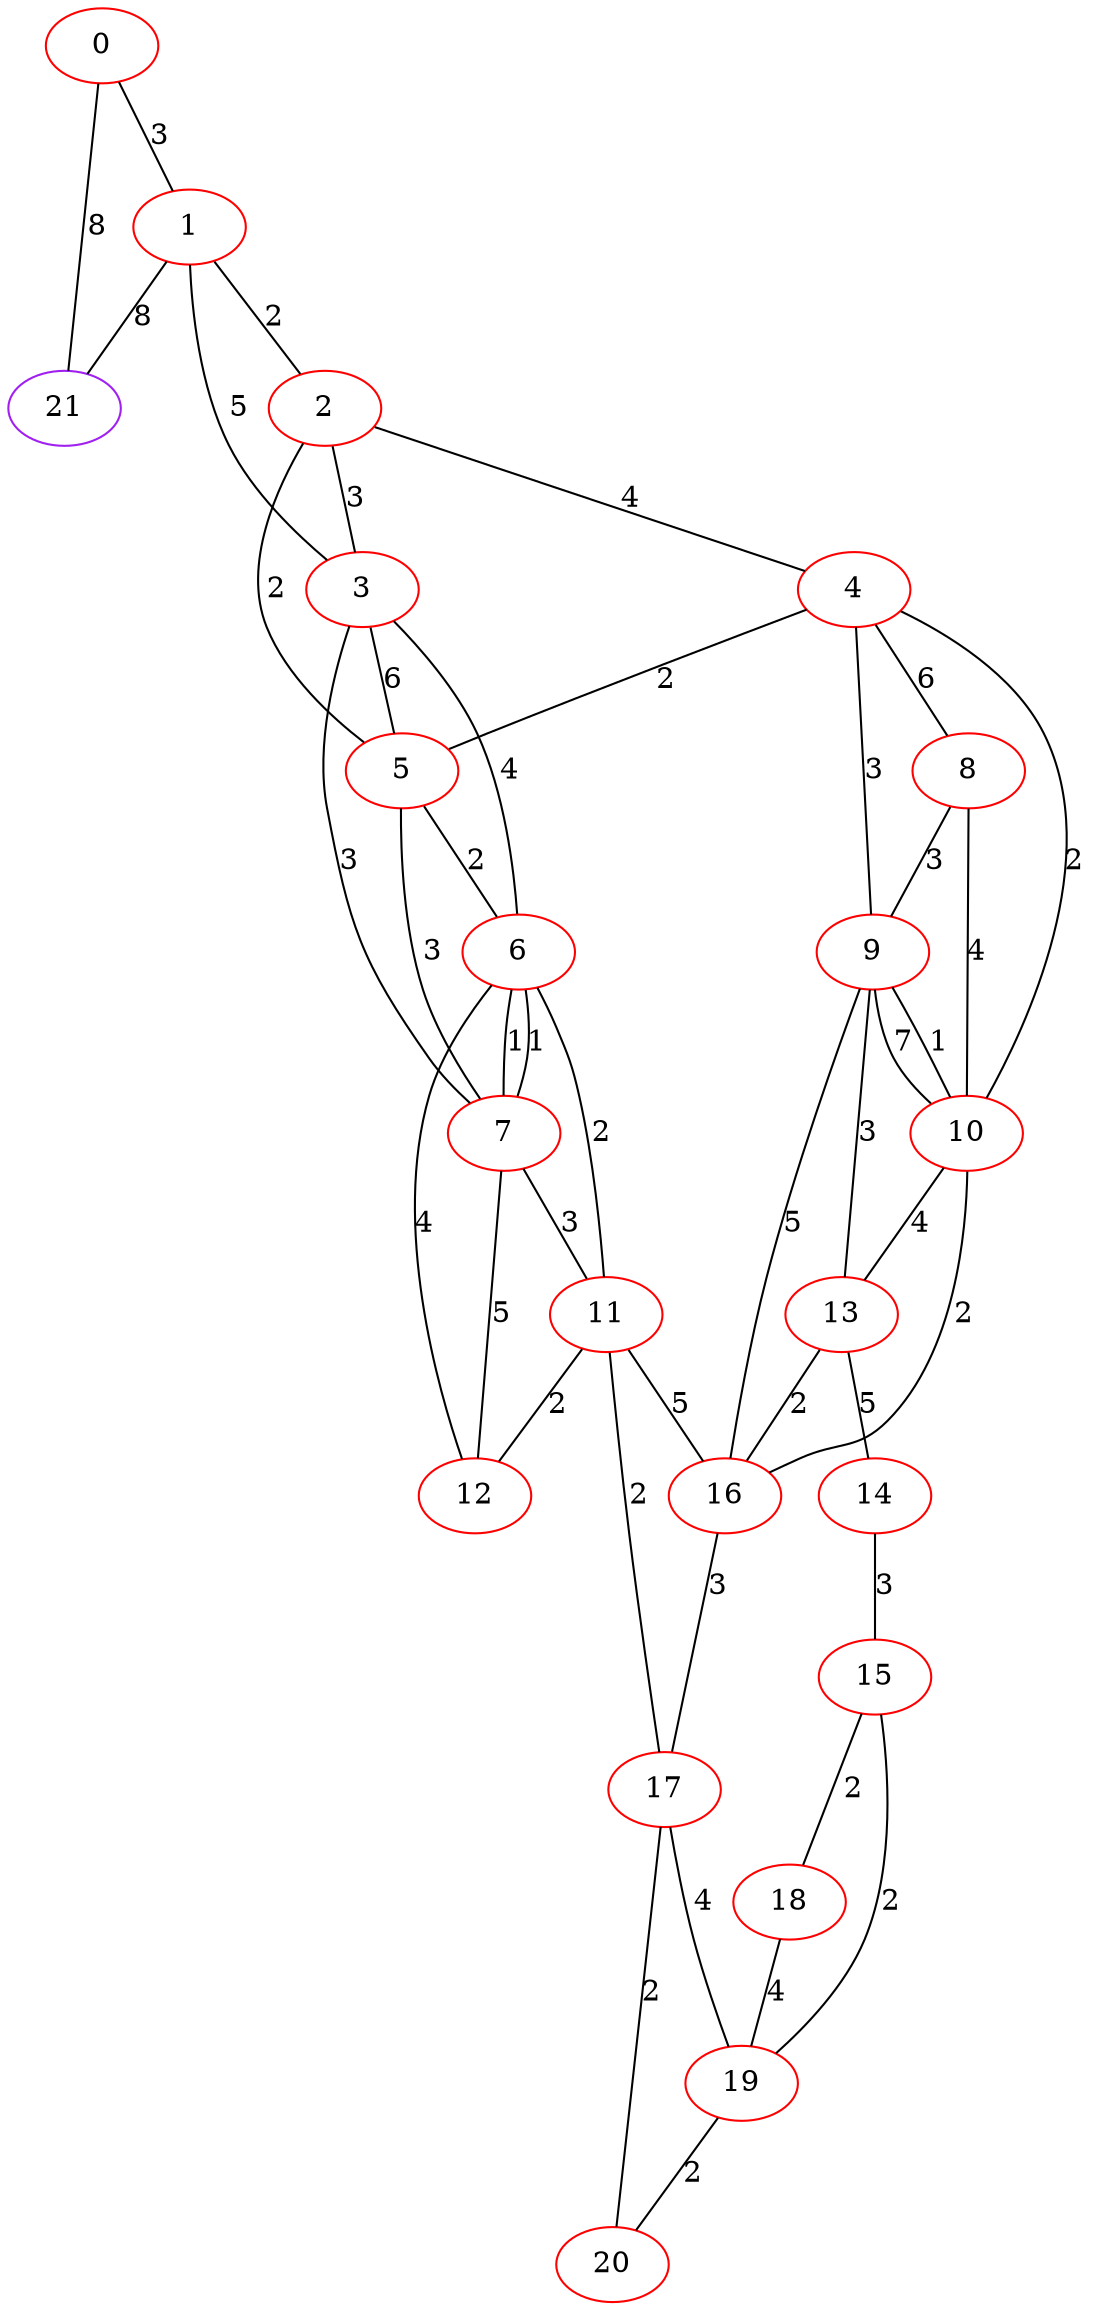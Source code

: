 graph "" {
0 [color=red, weight=1];
1 [color=red, weight=1];
2 [color=red, weight=1];
3 [color=red, weight=1];
4 [color=red, weight=1];
5 [color=red, weight=1];
6 [color=red, weight=1];
7 [color=red, weight=1];
8 [color=red, weight=1];
9 [color=red, weight=1];
10 [color=red, weight=1];
11 [color=red, weight=1];
12 [color=red, weight=1];
13 [color=red, weight=1];
14 [color=red, weight=1];
15 [color=red, weight=1];
16 [color=red, weight=1];
17 [color=red, weight=1];
18 [color=red, weight=1];
19 [color=red, weight=1];
20 [color=red, weight=1];
21 [color=purple, weight=4];
0 -- 1  [key=0, label=3];
0 -- 21  [key=0, label=8];
1 -- 2  [key=0, label=2];
1 -- 3  [key=0, label=5];
1 -- 21  [key=0, label=8];
2 -- 3  [key=0, label=3];
2 -- 4  [key=0, label=4];
2 -- 5  [key=0, label=2];
3 -- 5  [key=0, label=6];
3 -- 6  [key=0, label=4];
3 -- 7  [key=0, label=3];
4 -- 8  [key=0, label=6];
4 -- 9  [key=0, label=3];
4 -- 10  [key=0, label=2];
4 -- 5  [key=0, label=2];
5 -- 6  [key=0, label=2];
5 -- 7  [key=0, label=3];
6 -- 11  [key=0, label=2];
6 -- 12  [key=0, label=4];
6 -- 7  [key=0, label=1];
6 -- 7  [key=1, label=1];
7 -- 11  [key=0, label=3];
7 -- 12  [key=0, label=5];
8 -- 9  [key=0, label=3];
8 -- 10  [key=0, label=4];
9 -- 16  [key=0, label=5];
9 -- 10  [key=0, label=7];
9 -- 10  [key=1, label=1];
9 -- 13  [key=0, label=3];
10 -- 16  [key=0, label=2];
10 -- 13  [key=0, label=4];
11 -- 16  [key=0, label=5];
11 -- 17  [key=0, label=2];
11 -- 12  [key=0, label=2];
13 -- 16  [key=0, label=2];
13 -- 14  [key=0, label=5];
14 -- 15  [key=0, label=3];
15 -- 18  [key=0, label=2];
15 -- 19  [key=0, label=2];
16 -- 17  [key=0, label=3];
17 -- 19  [key=0, label=4];
17 -- 20  [key=0, label=2];
18 -- 19  [key=0, label=4];
19 -- 20  [key=0, label=2];
}
